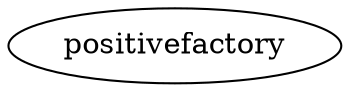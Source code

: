 /* Created by mdot for Matlab */
digraph m2html {

  positivefactory [URL="positivefactory.html"];
}